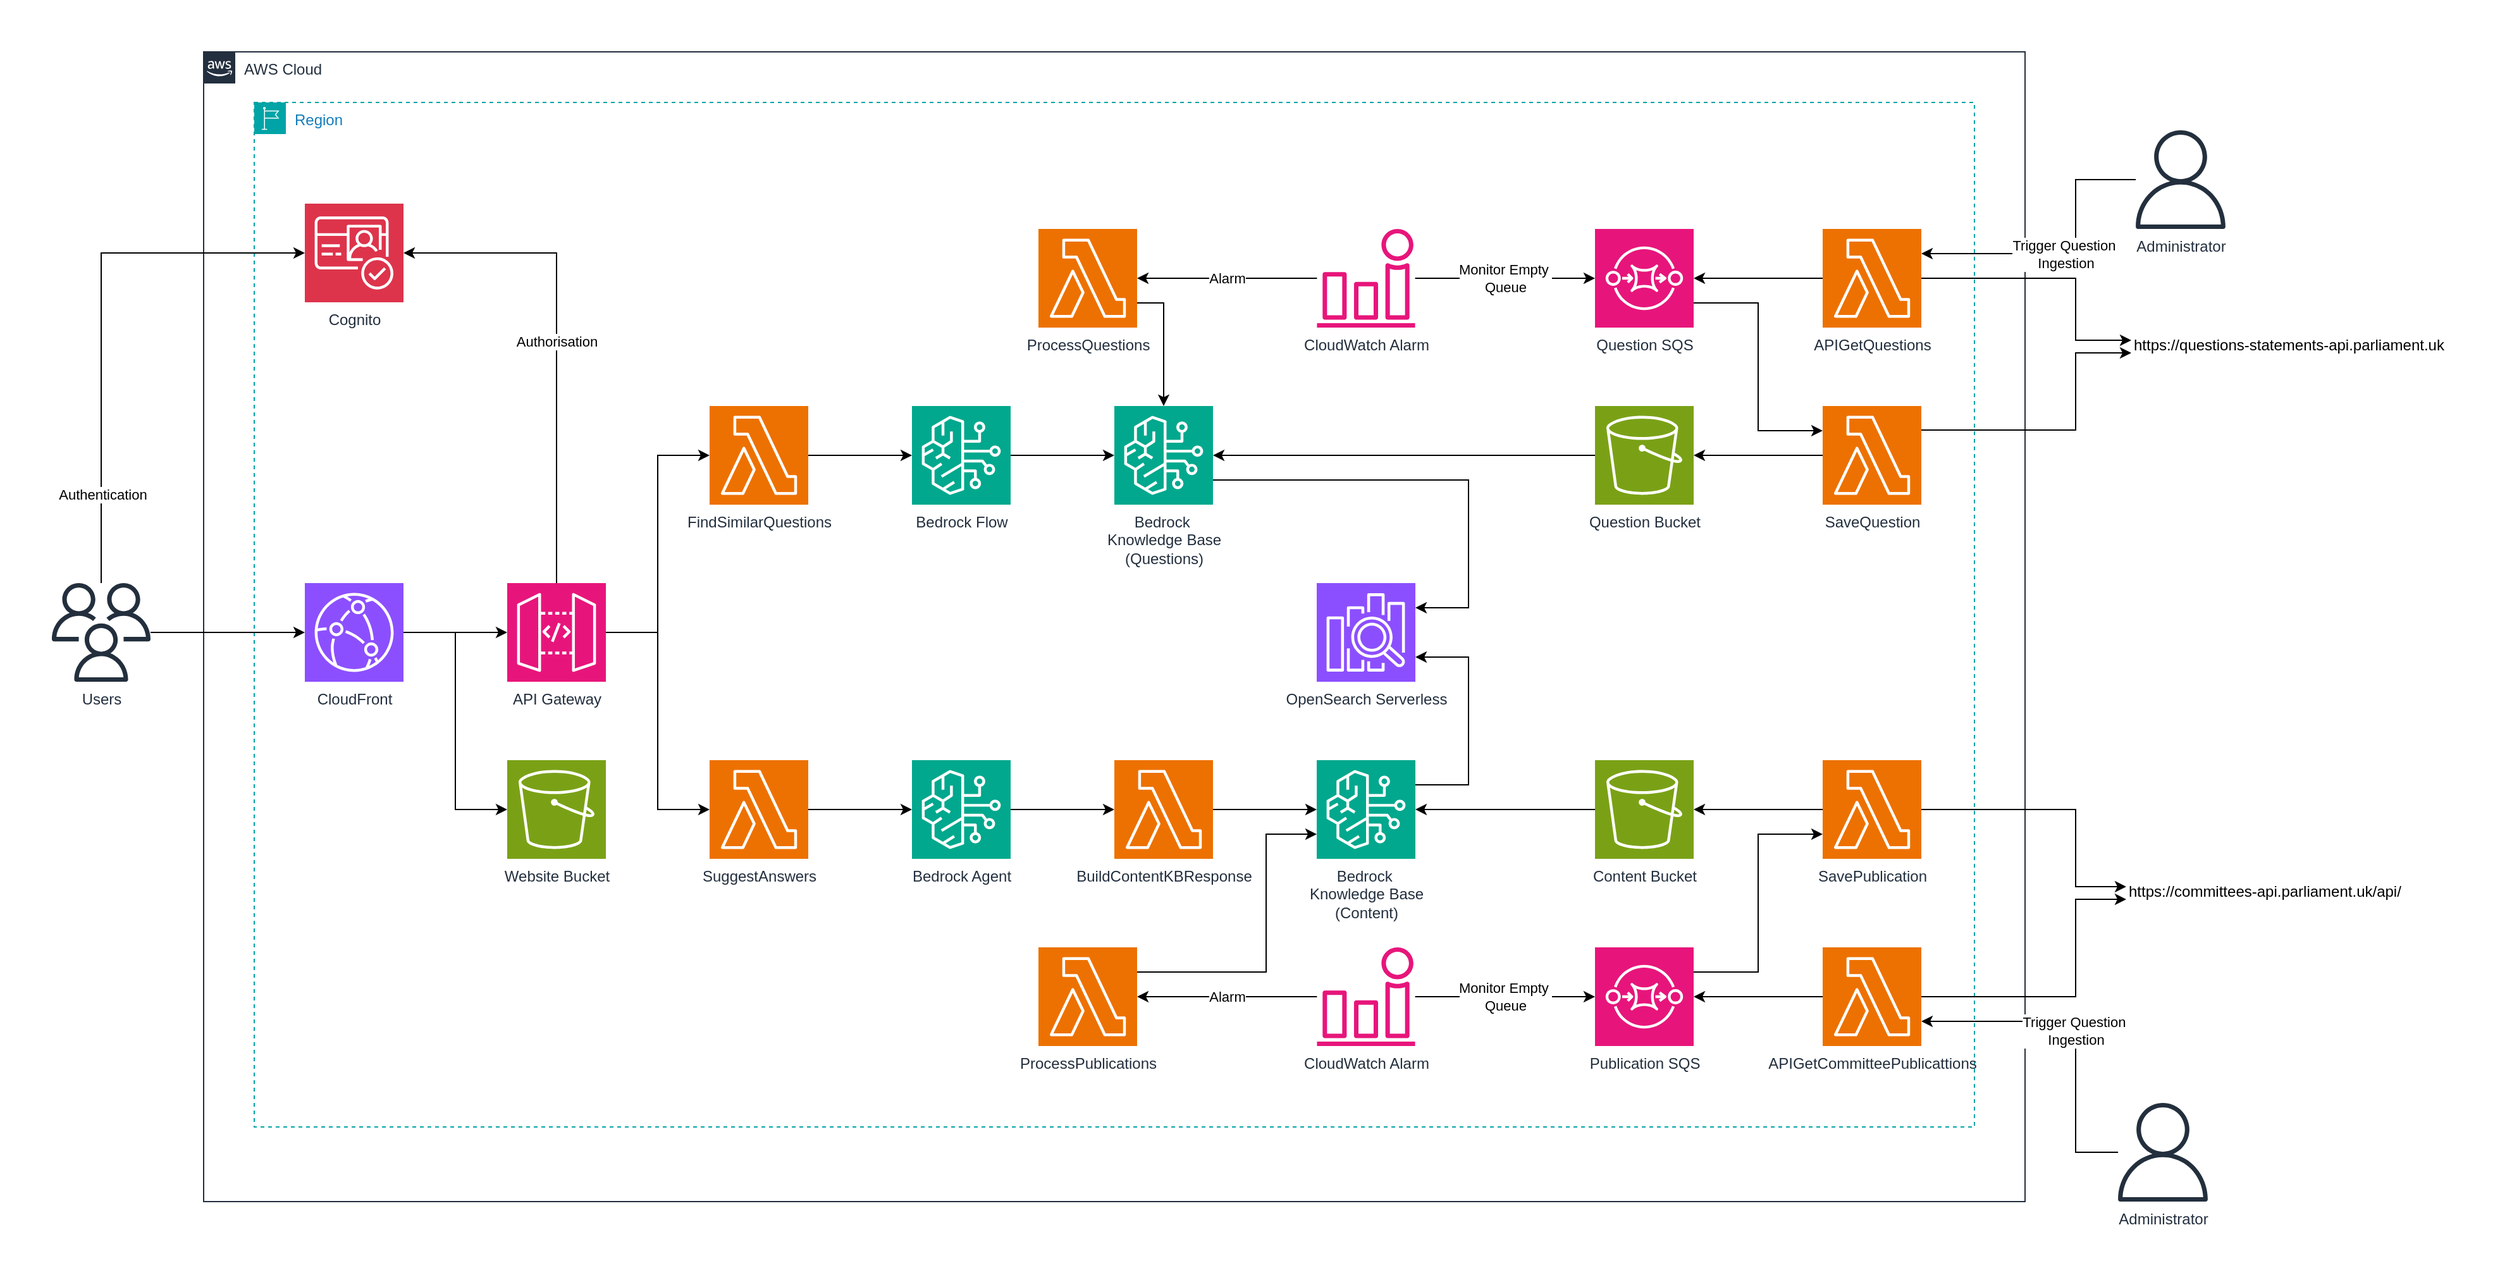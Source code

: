 <mxfile version="26.2.2">
  <diagram name="Page-1" id="_xROJQIfgZLaUswE0-Fw">
    <mxGraphModel dx="2125" dy="781" grid="1" gridSize="10" guides="1" tooltips="1" connect="1" arrows="1" fold="1" page="1" pageScale="1" pageWidth="827" pageHeight="1169" math="0" shadow="0">
      <root>
        <mxCell id="0" />
        <mxCell id="1" parent="0" />
        <mxCell id="_i8ai7qzkeV8G--CjfGr-1" value="AWS Cloud" style="points=[[0,0],[0.25,0],[0.5,0],[0.75,0],[1,0],[1,0.25],[1,0.5],[1,0.75],[1,1],[0.75,1],[0.5,1],[0.25,1],[0,1],[0,0.75],[0,0.5],[0,0.25]];outlineConnect=0;gradientColor=none;html=1;whiteSpace=wrap;fontSize=12;fontStyle=0;container=1;pointerEvents=0;collapsible=0;recursiveResize=0;shape=mxgraph.aws4.group;grIcon=mxgraph.aws4.group_aws_cloud_alt;strokeColor=#232F3E;fillColor=none;verticalAlign=top;align=left;spacingLeft=30;fontColor=#232F3E;dashed=0;" parent="1" vertex="1">
          <mxGeometry x="-200" y="80" width="1440" height="909" as="geometry" />
        </mxCell>
        <mxCell id="_i8ai7qzkeV8G--CjfGr-2" value="Region" style="points=[[0,0],[0.25,0],[0.5,0],[0.75,0],[1,0],[1,0.25],[1,0.5],[1,0.75],[1,1],[0.75,1],[0.5,1],[0.25,1],[0,1],[0,0.75],[0,0.5],[0,0.25]];outlineConnect=0;gradientColor=none;html=1;whiteSpace=wrap;fontSize=12;fontStyle=0;container=1;pointerEvents=0;collapsible=0;recursiveResize=0;shape=mxgraph.aws4.group;grIcon=mxgraph.aws4.group_region;strokeColor=#00A4A6;fillColor=none;verticalAlign=top;align=left;spacingLeft=30;fontColor=#147EBA;dashed=1;" parent="_i8ai7qzkeV8G--CjfGr-1" vertex="1">
          <mxGeometry x="40" y="40" width="1360" height="810" as="geometry" />
        </mxCell>
        <mxCell id="_i8ai7qzkeV8G--CjfGr-4" value="Website Bucket" style="sketch=0;points=[[0,0,0],[0.25,0,0],[0.5,0,0],[0.75,0,0],[1,0,0],[0,1,0],[0.25,1,0],[0.5,1,0],[0.75,1,0],[1,1,0],[0,0.25,0],[0,0.5,0],[0,0.75,0],[1,0.25,0],[1,0.5,0],[1,0.75,0]];outlineConnect=0;fontColor=#232F3E;fillColor=#7AA116;strokeColor=#ffffff;dashed=0;verticalLabelPosition=bottom;verticalAlign=top;align=center;html=1;fontSize=12;fontStyle=0;aspect=fixed;shape=mxgraph.aws4.resourceIcon;resIcon=mxgraph.aws4.s3;" parent="_i8ai7qzkeV8G--CjfGr-2" vertex="1">
          <mxGeometry x="200" y="520" width="78" height="78" as="geometry" />
        </mxCell>
        <mxCell id="_i8ai7qzkeV8G--CjfGr-6" style="edgeStyle=orthogonalEdgeStyle;rounded=0;orthogonalLoop=1;jettySize=auto;html=1;entryX=0;entryY=0.5;entryDx=0;entryDy=0;entryPerimeter=0;" parent="_i8ai7qzkeV8G--CjfGr-2" source="_i8ai7qzkeV8G--CjfGr-5" target="_i8ai7qzkeV8G--CjfGr-4" edge="1">
          <mxGeometry relative="1" as="geometry" />
        </mxCell>
        <mxCell id="_i8ai7qzkeV8G--CjfGr-5" value="CloudFront" style="sketch=0;points=[[0,0,0],[0.25,0,0],[0.5,0,0],[0.75,0,0],[1,0,0],[0,1,0],[0.25,1,0],[0.5,1,0],[0.75,1,0],[1,1,0],[0,0.25,0],[0,0.5,0],[0,0.75,0],[1,0.25,0],[1,0.5,0],[1,0.75,0]];outlineConnect=0;fontColor=#232F3E;fillColor=#8C4FFF;strokeColor=#ffffff;dashed=0;verticalLabelPosition=bottom;verticalAlign=top;align=center;html=1;fontSize=12;fontStyle=0;aspect=fixed;shape=mxgraph.aws4.resourceIcon;resIcon=mxgraph.aws4.cloudfront;" parent="_i8ai7qzkeV8G--CjfGr-2" vertex="1">
          <mxGeometry x="40" y="380" width="78" height="78" as="geometry" />
        </mxCell>
        <mxCell id="w-Ny6UPiBa1Lr37-rnjy-10" style="edgeStyle=orthogonalEdgeStyle;rounded=0;orthogonalLoop=1;jettySize=auto;html=1;entryX=0;entryY=0.5;entryDx=0;entryDy=0;entryPerimeter=0;" parent="_i8ai7qzkeV8G--CjfGr-2" source="_i8ai7qzkeV8G--CjfGr-7" target="w-Ny6UPiBa1Lr37-rnjy-8" edge="1">
          <mxGeometry relative="1" as="geometry" />
        </mxCell>
        <mxCell id="_i8ai7qzkeV8G--CjfGr-7" value="API Gateway&lt;div&gt;&lt;br&gt;&lt;/div&gt;" style="sketch=0;points=[[0,0,0],[0.25,0,0],[0.5,0,0],[0.75,0,0],[1,0,0],[0,1,0],[0.25,1,0],[0.5,1,0],[0.75,1,0],[1,1,0],[0,0.25,0],[0,0.5,0],[0,0.75,0],[1,0.25,0],[1,0.5,0],[1,0.75,0]];outlineConnect=0;fontColor=#232F3E;fillColor=#E7157B;strokeColor=#ffffff;dashed=0;verticalLabelPosition=bottom;verticalAlign=top;align=center;html=1;fontSize=12;fontStyle=0;aspect=fixed;shape=mxgraph.aws4.resourceIcon;resIcon=mxgraph.aws4.api_gateway;" parent="_i8ai7qzkeV8G--CjfGr-2" vertex="1">
          <mxGeometry x="200" y="380" width="78" height="78" as="geometry" />
        </mxCell>
        <mxCell id="_i8ai7qzkeV8G--CjfGr-8" style="edgeStyle=orthogonalEdgeStyle;rounded=0;orthogonalLoop=1;jettySize=auto;html=1;entryX=0;entryY=0.5;entryDx=0;entryDy=0;entryPerimeter=0;" parent="_i8ai7qzkeV8G--CjfGr-2" source="_i8ai7qzkeV8G--CjfGr-5" target="_i8ai7qzkeV8G--CjfGr-7" edge="1">
          <mxGeometry relative="1" as="geometry" />
        </mxCell>
        <mxCell id="w-Ny6UPiBa1Lr37-rnjy-8" value="FindSimilarQuestions" style="sketch=0;points=[[0,0,0],[0.25,0,0],[0.5,0,0],[0.75,0,0],[1,0,0],[0,1,0],[0.25,1,0],[0.5,1,0],[0.75,1,0],[1,1,0],[0,0.25,0],[0,0.5,0],[0,0.75,0],[1,0.25,0],[1,0.5,0],[1,0.75,0]];outlineConnect=0;fontColor=#232F3E;fillColor=#ED7100;strokeColor=#ffffff;dashed=0;verticalLabelPosition=bottom;verticalAlign=top;align=center;html=1;fontSize=12;fontStyle=0;aspect=fixed;shape=mxgraph.aws4.resourceIcon;resIcon=mxgraph.aws4.lambda;" parent="_i8ai7qzkeV8G--CjfGr-2" vertex="1">
          <mxGeometry x="360" y="240" width="78" height="78" as="geometry" />
        </mxCell>
        <mxCell id="w-Ny6UPiBa1Lr37-rnjy-16" value="Authorisation" style="edgeStyle=orthogonalEdgeStyle;rounded=0;orthogonalLoop=1;jettySize=auto;html=1;exitX=0.5;exitY=0;exitDx=0;exitDy=0;exitPerimeter=0;entryX=1;entryY=0.5;entryDx=0;entryDy=0;entryPerimeter=0;" parent="_i8ai7qzkeV8G--CjfGr-2" source="_i8ai7qzkeV8G--CjfGr-7" target="w-Ny6UPiBa1Lr37-rnjy-15" edge="1">
          <mxGeometry relative="1" as="geometry">
            <mxPoint x="-130" y="20" as="targetPoint" />
          </mxGeometry>
        </mxCell>
        <mxCell id="w-Ny6UPiBa1Lr37-rnjy-15" value="Cognito" style="sketch=0;points=[[0,0,0],[0.25,0,0],[0.5,0,0],[0.75,0,0],[1,0,0],[0,1,0],[0.25,1,0],[0.5,1,0],[0.75,1,0],[1,1,0],[0,0.25,0],[0,0.5,0],[0,0.75,0],[1,0.25,0],[1,0.5,0],[1,0.75,0]];outlineConnect=0;fontColor=#232F3E;fillColor=#DD344C;strokeColor=#ffffff;dashed=0;verticalLabelPosition=bottom;verticalAlign=top;align=center;html=1;fontSize=12;fontStyle=0;aspect=fixed;shape=mxgraph.aws4.resourceIcon;resIcon=mxgraph.aws4.cognito;" parent="_i8ai7qzkeV8G--CjfGr-2" vertex="1">
          <mxGeometry x="40" y="80" width="78" height="78" as="geometry" />
        </mxCell>
        <mxCell id="w-Ny6UPiBa1Lr37-rnjy-24" style="edgeStyle=orthogonalEdgeStyle;rounded=0;orthogonalLoop=1;jettySize=auto;html=1;" parent="_i8ai7qzkeV8G--CjfGr-2" source="w-Ny6UPiBa1Lr37-rnjy-21" target="w-Ny6UPiBa1Lr37-rnjy-23" edge="1">
          <mxGeometry relative="1" as="geometry" />
        </mxCell>
        <mxCell id="w-Ny6UPiBa1Lr37-rnjy-21" value="SuggestAnswers" style="sketch=0;points=[[0,0,0],[0.25,0,0],[0.5,0,0],[0.75,0,0],[1,0,0],[0,1,0],[0.25,1,0],[0.5,1,0],[0.75,1,0],[1,1,0],[0,0.25,0],[0,0.5,0],[0,0.75,0],[1,0.25,0],[1,0.5,0],[1,0.75,0]];outlineConnect=0;fontColor=#232F3E;fillColor=#ED7100;strokeColor=#ffffff;dashed=0;verticalLabelPosition=bottom;verticalAlign=top;align=center;html=1;fontSize=12;fontStyle=0;aspect=fixed;shape=mxgraph.aws4.resourceIcon;resIcon=mxgraph.aws4.lambda;" parent="_i8ai7qzkeV8G--CjfGr-2" vertex="1">
          <mxGeometry x="360" y="520" width="78" height="78" as="geometry" />
        </mxCell>
        <mxCell id="w-Ny6UPiBa1Lr37-rnjy-22" style="edgeStyle=orthogonalEdgeStyle;rounded=0;orthogonalLoop=1;jettySize=auto;html=1;entryX=0;entryY=0.5;entryDx=0;entryDy=0;entryPerimeter=0;" parent="_i8ai7qzkeV8G--CjfGr-2" source="_i8ai7qzkeV8G--CjfGr-7" target="w-Ny6UPiBa1Lr37-rnjy-21" edge="1">
          <mxGeometry relative="1" as="geometry" />
        </mxCell>
        <mxCell id="pzRdy-JxnTobdktjhAvn-8" style="edgeStyle=orthogonalEdgeStyle;rounded=0;orthogonalLoop=1;jettySize=auto;html=1;" edge="1" parent="_i8ai7qzkeV8G--CjfGr-2" source="w-Ny6UPiBa1Lr37-rnjy-23" target="pzRdy-JxnTobdktjhAvn-7">
          <mxGeometry relative="1" as="geometry" />
        </mxCell>
        <mxCell id="w-Ny6UPiBa1Lr37-rnjy-23" value="Bedrock Agent" style="sketch=0;points=[[0,0,0],[0.25,0,0],[0.5,0,0],[0.75,0,0],[1,0,0],[0,1,0],[0.25,1,0],[0.5,1,0],[0.75,1,0],[1,1,0],[0,0.25,0],[0,0.5,0],[0,0.75,0],[1,0.25,0],[1,0.5,0],[1,0.75,0]];outlineConnect=0;fontColor=#232F3E;fillColor=#01A88D;strokeColor=#ffffff;dashed=0;verticalLabelPosition=bottom;verticalAlign=top;align=center;html=1;fontSize=12;fontStyle=0;aspect=fixed;shape=mxgraph.aws4.resourceIcon;resIcon=mxgraph.aws4.bedrock;" parent="_i8ai7qzkeV8G--CjfGr-2" vertex="1">
          <mxGeometry x="520" y="520" width="78" height="78" as="geometry" />
        </mxCell>
        <mxCell id="lTlAQJw8zqzRKPe6zI3r-2" style="edgeStyle=orthogonalEdgeStyle;rounded=0;orthogonalLoop=1;jettySize=auto;html=1;" parent="_i8ai7qzkeV8G--CjfGr-2" source="w-Ny6UPiBa1Lr37-rnjy-8" target="pzRdy-JxnTobdktjhAvn-3" edge="1">
          <mxGeometry relative="1" as="geometry">
            <mxPoint x="520" y="259.5" as="targetPoint" />
          </mxGeometry>
        </mxCell>
        <mxCell id="pzRdy-JxnTobdktjhAvn-1" value="OpenSearch Serverless" style="sketch=0;points=[[0,0,0],[0.25,0,0],[0.5,0,0],[0.75,0,0],[1,0,0],[0,1,0],[0.25,1,0],[0.5,1,0],[0.75,1,0],[1,1,0],[0,0.25,0],[0,0.5,0],[0,0.75,0],[1,0.25,0],[1,0.5,0],[1,0.75,0]];outlineConnect=0;fontColor=#232F3E;fillColor=#8C4FFF;strokeColor=#ffffff;dashed=0;verticalLabelPosition=bottom;verticalAlign=top;align=center;html=1;fontSize=12;fontStyle=0;aspect=fixed;shape=mxgraph.aws4.resourceIcon;resIcon=mxgraph.aws4.elasticsearch_service;" vertex="1" parent="_i8ai7qzkeV8G--CjfGr-2">
          <mxGeometry x="840" y="380" width="78" height="78" as="geometry" />
        </mxCell>
        <mxCell id="pzRdy-JxnTobdktjhAvn-5" style="edgeStyle=orthogonalEdgeStyle;rounded=0;orthogonalLoop=1;jettySize=auto;html=1;" edge="1" parent="_i8ai7qzkeV8G--CjfGr-2" source="pzRdy-JxnTobdktjhAvn-3" target="pzRdy-JxnTobdktjhAvn-4">
          <mxGeometry relative="1" as="geometry" />
        </mxCell>
        <mxCell id="pzRdy-JxnTobdktjhAvn-3" value="Bedrock Flow" style="sketch=0;points=[[0,0,0],[0.25,0,0],[0.5,0,0],[0.75,0,0],[1,0,0],[0,1,0],[0.25,1,0],[0.5,1,0],[0.75,1,0],[1,1,0],[0,0.25,0],[0,0.5,0],[0,0.75,0],[1,0.25,0],[1,0.5,0],[1,0.75,0]];outlineConnect=0;fontColor=#232F3E;fillColor=#01A88D;strokeColor=#ffffff;dashed=0;verticalLabelPosition=bottom;verticalAlign=top;align=center;html=1;fontSize=12;fontStyle=0;aspect=fixed;shape=mxgraph.aws4.resourceIcon;resIcon=mxgraph.aws4.bedrock;" vertex="1" parent="_i8ai7qzkeV8G--CjfGr-2">
          <mxGeometry x="520" y="240" width="78" height="78" as="geometry" />
        </mxCell>
        <mxCell id="pzRdy-JxnTobdktjhAvn-6" style="edgeStyle=orthogonalEdgeStyle;rounded=0;orthogonalLoop=1;jettySize=auto;html=1;exitX=1;exitY=0.75;exitDx=0;exitDy=0;exitPerimeter=0;entryX=1;entryY=0.25;entryDx=0;entryDy=0;entryPerimeter=0;" edge="1" parent="_i8ai7qzkeV8G--CjfGr-2" source="pzRdy-JxnTobdktjhAvn-4" target="pzRdy-JxnTobdktjhAvn-1">
          <mxGeometry relative="1" as="geometry">
            <Array as="points">
              <mxPoint x="960" y="299" />
              <mxPoint x="960" y="400" />
            </Array>
          </mxGeometry>
        </mxCell>
        <mxCell id="pzRdy-JxnTobdktjhAvn-4" value="Bedrock&amp;nbsp;&lt;div&gt;Knowledge&amp;nbsp;&lt;span style=&quot;background-color: transparent; color: light-dark(rgb(35, 47, 62), rgb(189, 199, 212));&quot;&gt;Base&lt;/span&gt;&lt;/div&gt;&lt;div&gt;&lt;span style=&quot;background-color: transparent; color: light-dark(rgb(35, 47, 62), rgb(189, 199, 212));&quot;&gt;(Questions)&lt;/span&gt;&lt;/div&gt;" style="sketch=0;points=[[0,0,0],[0.25,0,0],[0.5,0,0],[0.75,0,0],[1,0,0],[0,1,0],[0.25,1,0],[0.5,1,0],[0.75,1,0],[1,1,0],[0,0.25,0],[0,0.5,0],[0,0.75,0],[1,0.25,0],[1,0.5,0],[1,0.75,0]];outlineConnect=0;fontColor=#232F3E;fillColor=#01A88D;strokeColor=#ffffff;dashed=0;verticalLabelPosition=bottom;verticalAlign=top;align=center;html=1;fontSize=12;fontStyle=0;aspect=fixed;shape=mxgraph.aws4.resourceIcon;resIcon=mxgraph.aws4.bedrock;" vertex="1" parent="_i8ai7qzkeV8G--CjfGr-2">
          <mxGeometry x="680" y="240" width="78" height="78" as="geometry" />
        </mxCell>
        <mxCell id="pzRdy-JxnTobdktjhAvn-12" style="edgeStyle=orthogonalEdgeStyle;rounded=0;orthogonalLoop=1;jettySize=auto;html=1;" edge="1" parent="_i8ai7qzkeV8G--CjfGr-2" source="pzRdy-JxnTobdktjhAvn-7" target="pzRdy-JxnTobdktjhAvn-10">
          <mxGeometry relative="1" as="geometry" />
        </mxCell>
        <mxCell id="pzRdy-JxnTobdktjhAvn-7" value="BuildContentKBResponse" style="sketch=0;points=[[0,0,0],[0.25,0,0],[0.5,0,0],[0.75,0,0],[1,0,0],[0,1,0],[0.25,1,0],[0.5,1,0],[0.75,1,0],[1,1,0],[0,0.25,0],[0,0.5,0],[0,0.75,0],[1,0.25,0],[1,0.5,0],[1,0.75,0]];outlineConnect=0;fontColor=#232F3E;fillColor=#ED7100;strokeColor=#ffffff;dashed=0;verticalLabelPosition=bottom;verticalAlign=top;align=center;html=1;fontSize=12;fontStyle=0;aspect=fixed;shape=mxgraph.aws4.resourceIcon;resIcon=mxgraph.aws4.lambda;" vertex="1" parent="_i8ai7qzkeV8G--CjfGr-2">
          <mxGeometry x="680" y="520" width="78" height="78" as="geometry" />
        </mxCell>
        <mxCell id="pzRdy-JxnTobdktjhAvn-10" value="Bedrock&amp;nbsp;&lt;div&gt;Knowledge&amp;nbsp;&lt;span style=&quot;background-color: transparent; color: light-dark(rgb(35, 47, 62), rgb(189, 199, 212));&quot;&gt;Base&lt;/span&gt;&lt;/div&gt;&lt;div&gt;&lt;span style=&quot;background-color: transparent; color: light-dark(rgb(35, 47, 62), rgb(189, 199, 212));&quot;&gt;(Content)&lt;/span&gt;&lt;/div&gt;" style="sketch=0;points=[[0,0,0],[0.25,0,0],[0.5,0,0],[0.75,0,0],[1,0,0],[0,1,0],[0.25,1,0],[0.5,1,0],[0.75,1,0],[1,1,0],[0,0.25,0],[0,0.5,0],[0,0.75,0],[1,0.25,0],[1,0.5,0],[1,0.75,0]];outlineConnect=0;fontColor=#232F3E;fillColor=#01A88D;strokeColor=#ffffff;dashed=0;verticalLabelPosition=bottom;verticalAlign=top;align=center;html=1;fontSize=12;fontStyle=0;aspect=fixed;shape=mxgraph.aws4.resourceIcon;resIcon=mxgraph.aws4.bedrock;" vertex="1" parent="_i8ai7qzkeV8G--CjfGr-2">
          <mxGeometry x="840" y="520" width="78" height="78" as="geometry" />
        </mxCell>
        <mxCell id="pzRdy-JxnTobdktjhAvn-11" style="edgeStyle=orthogonalEdgeStyle;rounded=0;orthogonalLoop=1;jettySize=auto;html=1;entryX=1;entryY=0.75;entryDx=0;entryDy=0;entryPerimeter=0;exitX=1;exitY=0.25;exitDx=0;exitDy=0;exitPerimeter=0;" edge="1" parent="_i8ai7qzkeV8G--CjfGr-2" source="pzRdy-JxnTobdktjhAvn-10" target="pzRdy-JxnTobdktjhAvn-1">
          <mxGeometry relative="1" as="geometry">
            <Array as="points">
              <mxPoint x="960" y="540" />
              <mxPoint x="960" y="439" />
            </Array>
          </mxGeometry>
        </mxCell>
        <mxCell id="pzRdy-JxnTobdktjhAvn-21" value="Alarm" style="edgeStyle=orthogonalEdgeStyle;rounded=0;orthogonalLoop=1;jettySize=auto;html=1;" edge="1" parent="_i8ai7qzkeV8G--CjfGr-2" source="pzRdy-JxnTobdktjhAvn-19" target="pzRdy-JxnTobdktjhAvn-22">
          <mxGeometry relative="1" as="geometry" />
        </mxCell>
        <mxCell id="pzRdy-JxnTobdktjhAvn-19" value="CloudWatch Alarm" style="sketch=0;outlineConnect=0;fontColor=#232F3E;gradientColor=none;fillColor=#E7157B;strokeColor=none;dashed=0;verticalLabelPosition=bottom;verticalAlign=top;align=center;html=1;fontSize=12;fontStyle=0;aspect=fixed;pointerEvents=1;shape=mxgraph.aws4.alarm;" vertex="1" parent="_i8ai7qzkeV8G--CjfGr-2">
          <mxGeometry x="840" y="100" width="78" height="78" as="geometry" />
        </mxCell>
        <mxCell id="pzRdy-JxnTobdktjhAvn-23" style="edgeStyle=orthogonalEdgeStyle;rounded=0;orthogonalLoop=1;jettySize=auto;html=1;exitX=1;exitY=0.75;exitDx=0;exitDy=0;exitPerimeter=0;" edge="1" parent="_i8ai7qzkeV8G--CjfGr-2" source="pzRdy-JxnTobdktjhAvn-22" target="pzRdy-JxnTobdktjhAvn-4">
          <mxGeometry relative="1" as="geometry" />
        </mxCell>
        <mxCell id="pzRdy-JxnTobdktjhAvn-22" value="ProcessQuestions" style="sketch=0;points=[[0,0,0],[0.25,0,0],[0.5,0,0],[0.75,0,0],[1,0,0],[0,1,0],[0.25,1,0],[0.5,1,0],[0.75,1,0],[1,1,0],[0,0.25,0],[0,0.5,0],[0,0.75,0],[1,0.25,0],[1,0.5,0],[1,0.75,0]];outlineConnect=0;fontColor=#232F3E;fillColor=#ED7100;strokeColor=#ffffff;dashed=0;verticalLabelPosition=bottom;verticalAlign=top;align=center;html=1;fontSize=12;fontStyle=0;aspect=fixed;shape=mxgraph.aws4.resourceIcon;resIcon=mxgraph.aws4.lambda;" vertex="1" parent="_i8ai7qzkeV8G--CjfGr-2">
          <mxGeometry x="620" y="100" width="78" height="78" as="geometry" />
        </mxCell>
        <mxCell id="mLyBhIvYwsyspi4xiCMA-2" value="SaveQuestion" style="sketch=0;points=[[0,0,0],[0.25,0,0],[0.5,0,0],[0.75,0,0],[1,0,0],[0,1,0],[0.25,1,0],[0.5,1,0],[0.75,1,0],[1,1,0],[0,0.25,0],[0,0.5,0],[0,0.75,0],[1,0.25,0],[1,0.5,0],[1,0.75,0]];outlineConnect=0;fontColor=#232F3E;fillColor=#ED7100;strokeColor=#ffffff;dashed=0;verticalLabelPosition=bottom;verticalAlign=top;align=center;html=1;fontSize=12;fontStyle=0;aspect=fixed;shape=mxgraph.aws4.resourceIcon;resIcon=mxgraph.aws4.lambda;" parent="_i8ai7qzkeV8G--CjfGr-2" vertex="1">
          <mxGeometry x="1240" y="240" width="78" height="78" as="geometry" />
        </mxCell>
        <mxCell id="pzRdy-JxnTobdktjhAvn-38" style="edgeStyle=orthogonalEdgeStyle;rounded=0;orthogonalLoop=1;jettySize=auto;html=1;" edge="1" parent="_i8ai7qzkeV8G--CjfGr-2" source="pzRdy-JxnTobdktjhAvn-28" target="pzRdy-JxnTobdktjhAvn-33">
          <mxGeometry relative="1" as="geometry" />
        </mxCell>
        <mxCell id="pzRdy-JxnTobdktjhAvn-28" value="SavePublication" style="sketch=0;points=[[0,0,0],[0.25,0,0],[0.5,0,0],[0.75,0,0],[1,0,0],[0,1,0],[0.25,1,0],[0.5,1,0],[0.75,1,0],[1,1,0],[0,0.25,0],[0,0.5,0],[0,0.75,0],[1,0.25,0],[1,0.5,0],[1,0.75,0]];outlineConnect=0;fontColor=#232F3E;fillColor=#ED7100;strokeColor=#ffffff;dashed=0;verticalLabelPosition=bottom;verticalAlign=top;align=center;html=1;fontSize=12;fontStyle=0;aspect=fixed;shape=mxgraph.aws4.resourceIcon;resIcon=mxgraph.aws4.lambda;" vertex="1" parent="_i8ai7qzkeV8G--CjfGr-2">
          <mxGeometry x="1240" y="520" width="78" height="78" as="geometry" />
        </mxCell>
        <mxCell id="pzRdy-JxnTobdktjhAvn-39" style="edgeStyle=orthogonalEdgeStyle;rounded=0;orthogonalLoop=1;jettySize=auto;html=1;" edge="1" parent="_i8ai7qzkeV8G--CjfGr-2" source="pzRdy-JxnTobdktjhAvn-33" target="pzRdy-JxnTobdktjhAvn-10">
          <mxGeometry relative="1" as="geometry" />
        </mxCell>
        <mxCell id="pzRdy-JxnTobdktjhAvn-33" value="Content Bucket" style="sketch=0;points=[[0,0,0],[0.25,0,0],[0.5,0,0],[0.75,0,0],[1,0,0],[0,1,0],[0.25,1,0],[0.5,1,0],[0.75,1,0],[1,1,0],[0,0.25,0],[0,0.5,0],[0,0.75,0],[1,0.25,0],[1,0.5,0],[1,0.75,0]];outlineConnect=0;fontColor=#232F3E;fillColor=#7AA116;strokeColor=#ffffff;dashed=0;verticalLabelPosition=bottom;verticalAlign=top;align=center;html=1;fontSize=12;fontStyle=0;aspect=fixed;shape=mxgraph.aws4.resourceIcon;resIcon=mxgraph.aws4.s3;" vertex="1" parent="_i8ai7qzkeV8G--CjfGr-2">
          <mxGeometry x="1060" y="520" width="78" height="78" as="geometry" />
        </mxCell>
        <mxCell id="pzRdy-JxnTobdktjhAvn-25" value="Alarm" style="edgeStyle=orthogonalEdgeStyle;rounded=0;orthogonalLoop=1;jettySize=auto;html=1;" edge="1" parent="_i8ai7qzkeV8G--CjfGr-1" source="pzRdy-JxnTobdktjhAvn-26" target="pzRdy-JxnTobdktjhAvn-27">
          <mxGeometry relative="1" as="geometry" />
        </mxCell>
        <mxCell id="pzRdy-JxnTobdktjhAvn-26" value="CloudWatch Alarm" style="sketch=0;outlineConnect=0;fontColor=#232F3E;gradientColor=none;fillColor=#E7157B;strokeColor=none;dashed=0;verticalLabelPosition=bottom;verticalAlign=top;align=center;html=1;fontSize=12;fontStyle=0;aspect=fixed;pointerEvents=1;shape=mxgraph.aws4.alarm;" vertex="1" parent="_i8ai7qzkeV8G--CjfGr-1">
          <mxGeometry x="880" y="708" width="78" height="78" as="geometry" />
        </mxCell>
        <mxCell id="pzRdy-JxnTobdktjhAvn-27" value="ProcessPublications" style="sketch=0;points=[[0,0,0],[0.25,0,0],[0.5,0,0],[0.75,0,0],[1,0,0],[0,1,0],[0.25,1,0],[0.5,1,0],[0.75,1,0],[1,1,0],[0,0.25,0],[0,0.5,0],[0,0.75,0],[1,0.25,0],[1,0.5,0],[1,0.75,0]];outlineConnect=0;fontColor=#232F3E;fillColor=#ED7100;strokeColor=#ffffff;dashed=0;verticalLabelPosition=bottom;verticalAlign=top;align=center;html=1;fontSize=12;fontStyle=0;aspect=fixed;shape=mxgraph.aws4.resourceIcon;resIcon=mxgraph.aws4.lambda;" vertex="1" parent="_i8ai7qzkeV8G--CjfGr-1">
          <mxGeometry x="660" y="708" width="78" height="78" as="geometry" />
        </mxCell>
        <UserObject label="https://committees-api.parliament.uk/api/" link="https://questions-statements-api.parliament.uk" id="pzRdy-JxnTobdktjhAvn-29">
          <mxCell style="text;whiteSpace=wrap;html=1;" vertex="1" parent="_i8ai7qzkeV8G--CjfGr-1">
            <mxGeometry x="1520" y="650" width="280" height="40" as="geometry" />
          </mxCell>
        </UserObject>
        <mxCell id="pzRdy-JxnTobdktjhAvn-30" style="edgeStyle=orthogonalEdgeStyle;rounded=0;orthogonalLoop=1;jettySize=auto;html=1;exitX=1;exitY=0.5;exitDx=0;exitDy=0;exitPerimeter=0;entryX=0;entryY=0.5;entryDx=0;entryDy=0;" edge="1" parent="_i8ai7qzkeV8G--CjfGr-1" source="pzRdy-JxnTobdktjhAvn-32" target="pzRdy-JxnTobdktjhAvn-29">
          <mxGeometry relative="1" as="geometry">
            <Array as="points">
              <mxPoint x="1480" y="747" />
              <mxPoint x="1480" y="670" />
            </Array>
          </mxGeometry>
        </mxCell>
        <mxCell id="pzRdy-JxnTobdktjhAvn-31" style="edgeStyle=orthogonalEdgeStyle;rounded=0;orthogonalLoop=1;jettySize=auto;html=1;" edge="1" parent="_i8ai7qzkeV8G--CjfGr-1" source="pzRdy-JxnTobdktjhAvn-32" target="pzRdy-JxnTobdktjhAvn-34">
          <mxGeometry relative="1" as="geometry" />
        </mxCell>
        <mxCell id="pzRdy-JxnTobdktjhAvn-32" value="APIGetCommitteePublicattions" style="sketch=0;points=[[0,0,0],[0.25,0,0],[0.5,0,0],[0.75,0,0],[1,0,0],[0,1,0],[0.25,1,0],[0.5,1,0],[0.75,1,0],[1,1,0],[0,0.25,0],[0,0.5,0],[0,0.75,0],[1,0.25,0],[1,0.5,0],[1,0.75,0]];outlineConnect=0;fontColor=#232F3E;fillColor=#ED7100;strokeColor=#ffffff;dashed=0;verticalLabelPosition=bottom;verticalAlign=top;align=center;html=1;fontSize=12;fontStyle=0;aspect=fixed;shape=mxgraph.aws4.resourceIcon;resIcon=mxgraph.aws4.lambda;" vertex="1" parent="_i8ai7qzkeV8G--CjfGr-1">
          <mxGeometry x="1280" y="708" width="78" height="78" as="geometry" />
        </mxCell>
        <mxCell id="pzRdy-JxnTobdktjhAvn-42" style="edgeStyle=orthogonalEdgeStyle;rounded=0;orthogonalLoop=1;jettySize=auto;html=1;entryX=0;entryY=0.75;entryDx=0;entryDy=0;entryPerimeter=0;exitX=1;exitY=0.25;exitDx=0;exitDy=0;exitPerimeter=0;" edge="1" parent="_i8ai7qzkeV8G--CjfGr-1" source="pzRdy-JxnTobdktjhAvn-34" target="pzRdy-JxnTobdktjhAvn-28">
          <mxGeometry relative="1" as="geometry" />
        </mxCell>
        <mxCell id="pzRdy-JxnTobdktjhAvn-34" value="Publication SQS" style="sketch=0;points=[[0,0,0],[0.25,0,0],[0.5,0,0],[0.75,0,0],[1,0,0],[0,1,0],[0.25,1,0],[0.5,1,0],[0.75,1,0],[1,1,0],[0,0.25,0],[0,0.5,0],[0,0.75,0],[1,0.25,0],[1,0.5,0],[1,0.75,0]];outlineConnect=0;fontColor=#232F3E;fillColor=#E7157B;strokeColor=#ffffff;dashed=0;verticalLabelPosition=bottom;verticalAlign=top;align=center;html=1;fontSize=12;fontStyle=0;aspect=fixed;shape=mxgraph.aws4.resourceIcon;resIcon=mxgraph.aws4.sqs;" vertex="1" parent="_i8ai7qzkeV8G--CjfGr-1">
          <mxGeometry x="1100" y="708" width="78" height="78" as="geometry" />
        </mxCell>
        <mxCell id="pzRdy-JxnTobdktjhAvn-35" value="Administrator" style="sketch=0;outlineConnect=0;fontColor=#232F3E;gradientColor=none;fillColor=#232F3D;strokeColor=none;dashed=0;verticalLabelPosition=bottom;verticalAlign=top;align=center;html=1;fontSize=12;fontStyle=0;aspect=fixed;pointerEvents=1;shape=mxgraph.aws4.user;" vertex="1" parent="_i8ai7qzkeV8G--CjfGr-1">
          <mxGeometry x="1510" y="831" width="78" height="78" as="geometry" />
        </mxCell>
        <mxCell id="pzRdy-JxnTobdktjhAvn-36" value="Trigger Question&amp;nbsp;&lt;div&gt;Ingestion&lt;/div&gt;" style="edgeStyle=orthogonalEdgeStyle;rounded=0;orthogonalLoop=1;jettySize=auto;html=1;entryX=1;entryY=0.75;entryDx=0;entryDy=0;entryPerimeter=0;" edge="1" parent="_i8ai7qzkeV8G--CjfGr-1" source="pzRdy-JxnTobdktjhAvn-35" target="pzRdy-JxnTobdktjhAvn-32">
          <mxGeometry relative="1" as="geometry">
            <Array as="points">
              <mxPoint x="1480" y="870" />
              <mxPoint x="1480" y="767" />
            </Array>
          </mxGeometry>
        </mxCell>
        <mxCell id="pzRdy-JxnTobdktjhAvn-37" value="Monitor Empty&amp;nbsp;&lt;div&gt;Queue&lt;/div&gt;" style="edgeStyle=orthogonalEdgeStyle;rounded=0;orthogonalLoop=1;jettySize=auto;html=1;" edge="1" parent="_i8ai7qzkeV8G--CjfGr-1" source="pzRdy-JxnTobdktjhAvn-26" target="pzRdy-JxnTobdktjhAvn-34">
          <mxGeometry relative="1" as="geometry" />
        </mxCell>
        <mxCell id="pzRdy-JxnTobdktjhAvn-40" style="edgeStyle=orthogonalEdgeStyle;rounded=0;orthogonalLoop=1;jettySize=auto;html=1;entryX=0;entryY=0.75;entryDx=0;entryDy=0;entryPerimeter=0;exitX=1;exitY=0.25;exitDx=0;exitDy=0;exitPerimeter=0;" edge="1" parent="_i8ai7qzkeV8G--CjfGr-1" source="pzRdy-JxnTobdktjhAvn-27" target="pzRdy-JxnTobdktjhAvn-10">
          <mxGeometry relative="1" as="geometry">
            <Array as="points">
              <mxPoint x="840" y="728" />
              <mxPoint x="840" y="619" />
            </Array>
          </mxGeometry>
        </mxCell>
        <mxCell id="pzRdy-JxnTobdktjhAvn-41" style="edgeStyle=orthogonalEdgeStyle;rounded=0;orthogonalLoop=1;jettySize=auto;html=1;entryX=0;entryY=0.25;entryDx=0;entryDy=0;" edge="1" parent="_i8ai7qzkeV8G--CjfGr-1" source="pzRdy-JxnTobdktjhAvn-28" target="pzRdy-JxnTobdktjhAvn-29">
          <mxGeometry relative="1" as="geometry">
            <Array as="points">
              <mxPoint x="1480" y="599" />
              <mxPoint x="1480" y="660" />
            </Array>
          </mxGeometry>
        </mxCell>
        <mxCell id="w-Ny6UPiBa1Lr37-rnjy-18" style="edgeStyle=orthogonalEdgeStyle;rounded=0;orthogonalLoop=1;jettySize=auto;html=1;" parent="1" source="w-Ny6UPiBa1Lr37-rnjy-17" target="_i8ai7qzkeV8G--CjfGr-5" edge="1">
          <mxGeometry relative="1" as="geometry" />
        </mxCell>
        <mxCell id="w-Ny6UPiBa1Lr37-rnjy-17" value="Users" style="points=[[0,0,0],[0.25,0,0],[0.5,0,0],[0.75,0,0],[1,0,0],[0,1,0],[0.25,1,0],[0.5,1,0],[0.75,1,0],[1,1,0],[0,0.25,0],[0,0.5,0],[0,0.75,0],[1,0.25,0],[1,0.5,0],[1,0.75,0]];sketch=0;outlineConnect=0;fontColor=#232F3E;gradientColor=none;fillColor=#232F3D;strokeColor=none;dashed=0;verticalLabelPosition=bottom;verticalAlign=top;align=center;html=1;fontSize=12;fontStyle=0;aspect=fixed;pointerEvents=1;shape=mxgraph.aws4.users;" parent="1" vertex="1">
          <mxGeometry x="-320" y="500" width="78" height="78" as="geometry" />
        </mxCell>
        <mxCell id="w-Ny6UPiBa1Lr37-rnjy-19" value="Authentication" style="edgeStyle=orthogonalEdgeStyle;rounded=0;orthogonalLoop=1;jettySize=auto;html=1;entryX=0;entryY=0.5;entryDx=0;entryDy=0;entryPerimeter=0;exitX=0.5;exitY=0;exitDx=0;exitDy=0;exitPerimeter=0;" parent="1" source="w-Ny6UPiBa1Lr37-rnjy-17" target="w-Ny6UPiBa1Lr37-rnjy-15" edge="1">
          <mxGeometry x="-0.668" y="-1" relative="1" as="geometry">
            <mxPoint as="offset" />
          </mxGeometry>
        </mxCell>
        <UserObject label="https://questions-statements-api.parliament.uk" link="https://questions-statements-api.parliament.uk" id="pzRdy-JxnTobdktjhAvn-2">
          <mxCell style="text;whiteSpace=wrap;html=1;" vertex="1" parent="1">
            <mxGeometry x="1324" y="298" width="280" height="40" as="geometry" />
          </mxCell>
        </UserObject>
        <mxCell id="pzRdy-JxnTobdktjhAvn-15" style="edgeStyle=orthogonalEdgeStyle;rounded=0;orthogonalLoop=1;jettySize=auto;html=1;exitX=1;exitY=0.5;exitDx=0;exitDy=0;exitPerimeter=0;entryX=0;entryY=0.25;entryDx=0;entryDy=0;" edge="1" parent="1" source="_i8ai7qzkeV8G--CjfGr-3" target="pzRdy-JxnTobdktjhAvn-2">
          <mxGeometry relative="1" as="geometry">
            <Array as="points">
              <mxPoint x="1280" y="259" />
              <mxPoint x="1280" y="308" />
            </Array>
          </mxGeometry>
        </mxCell>
        <mxCell id="pzRdy-JxnTobdktjhAvn-16" style="edgeStyle=orthogonalEdgeStyle;rounded=0;orthogonalLoop=1;jettySize=auto;html=1;" edge="1" parent="1" source="_i8ai7qzkeV8G--CjfGr-3" target="mLyBhIvYwsyspi4xiCMA-1">
          <mxGeometry relative="1" as="geometry" />
        </mxCell>
        <mxCell id="_i8ai7qzkeV8G--CjfGr-3" value="APIGetQuestions" style="sketch=0;points=[[0,0,0],[0.25,0,0],[0.5,0,0],[0.75,0,0],[1,0,0],[0,1,0],[0.25,1,0],[0.5,1,0],[0.75,1,0],[1,1,0],[0,0.25,0],[0,0.5,0],[0,0.75,0],[1,0.25,0],[1,0.5,0],[1,0.75,0]];outlineConnect=0;fontColor=#232F3E;fillColor=#ED7100;strokeColor=#ffffff;dashed=0;verticalLabelPosition=bottom;verticalAlign=top;align=center;html=1;fontSize=12;fontStyle=0;aspect=fixed;shape=mxgraph.aws4.resourceIcon;resIcon=mxgraph.aws4.lambda;" parent="1" vertex="1">
          <mxGeometry x="1080" y="220" width="78" height="78" as="geometry" />
        </mxCell>
        <mxCell id="pzRdy-JxnTobdktjhAvn-24" style="edgeStyle=orthogonalEdgeStyle;rounded=0;orthogonalLoop=1;jettySize=auto;html=1;" edge="1" parent="1" source="w-Ny6UPiBa1Lr37-rnjy-29" target="pzRdy-JxnTobdktjhAvn-4">
          <mxGeometry relative="1" as="geometry" />
        </mxCell>
        <mxCell id="w-Ny6UPiBa1Lr37-rnjy-29" value="Question Bucket" style="sketch=0;points=[[0,0,0],[0.25,0,0],[0.5,0,0],[0.75,0,0],[1,0,0],[0,1,0],[0.25,1,0],[0.5,1,0],[0.75,1,0],[1,1,0],[0,0.25,0],[0,0.5,0],[0,0.75,0],[1,0.25,0],[1,0.5,0],[1,0.75,0]];outlineConnect=0;fontColor=#232F3E;fillColor=#7AA116;strokeColor=#ffffff;dashed=0;verticalLabelPosition=bottom;verticalAlign=top;align=center;html=1;fontSize=12;fontStyle=0;aspect=fixed;shape=mxgraph.aws4.resourceIcon;resIcon=mxgraph.aws4.s3;" parent="1" vertex="1">
          <mxGeometry x="900" y="360" width="78" height="78" as="geometry" />
        </mxCell>
        <mxCell id="mLyBhIvYwsyspi4xiCMA-1" value="Question SQS" style="sketch=0;points=[[0,0,0],[0.25,0,0],[0.5,0,0],[0.75,0,0],[1,0,0],[0,1,0],[0.25,1,0],[0.5,1,0],[0.75,1,0],[1,1,0],[0,0.25,0],[0,0.5,0],[0,0.75,0],[1,0.25,0],[1,0.5,0],[1,0.75,0]];outlineConnect=0;fontColor=#232F3E;fillColor=#E7157B;strokeColor=#ffffff;dashed=0;verticalLabelPosition=bottom;verticalAlign=top;align=center;html=1;fontSize=12;fontStyle=0;aspect=fixed;shape=mxgraph.aws4.resourceIcon;resIcon=mxgraph.aws4.sqs;" parent="1" vertex="1">
          <mxGeometry x="900" y="220" width="78" height="78" as="geometry" />
        </mxCell>
        <mxCell id="mLyBhIvYwsyspi4xiCMA-4" style="edgeStyle=orthogonalEdgeStyle;rounded=0;orthogonalLoop=1;jettySize=auto;html=1;" parent="1" source="mLyBhIvYwsyspi4xiCMA-2" target="w-Ny6UPiBa1Lr37-rnjy-29" edge="1">
          <mxGeometry relative="1" as="geometry" />
        </mxCell>
        <mxCell id="pzRdy-JxnTobdktjhAvn-18" style="edgeStyle=orthogonalEdgeStyle;rounded=0;orthogonalLoop=1;jettySize=auto;html=1;entryX=0;entryY=0.5;entryDx=0;entryDy=0;" edge="1" parent="1" source="mLyBhIvYwsyspi4xiCMA-2" target="pzRdy-JxnTobdktjhAvn-2">
          <mxGeometry relative="1" as="geometry">
            <Array as="points">
              <mxPoint x="1280" y="379" />
              <mxPoint x="1280" y="318" />
            </Array>
          </mxGeometry>
        </mxCell>
        <mxCell id="mLyBhIvYwsyspi4xiCMA-5" style="edgeStyle=orthogonalEdgeStyle;rounded=0;orthogonalLoop=1;jettySize=auto;html=1;exitX=1;exitY=0.75;exitDx=0;exitDy=0;exitPerimeter=0;entryX=0;entryY=0.25;entryDx=0;entryDy=0;entryPerimeter=0;" parent="1" source="mLyBhIvYwsyspi4xiCMA-1" target="mLyBhIvYwsyspi4xiCMA-2" edge="1">
          <mxGeometry relative="1" as="geometry" />
        </mxCell>
        <mxCell id="pzRdy-JxnTobdktjhAvn-13" value="Administrator" style="sketch=0;outlineConnect=0;fontColor=#232F3E;gradientColor=none;fillColor=#232F3D;strokeColor=none;dashed=0;verticalLabelPosition=bottom;verticalAlign=top;align=center;html=1;fontSize=12;fontStyle=0;aspect=fixed;pointerEvents=1;shape=mxgraph.aws4.user;" vertex="1" parent="1">
          <mxGeometry x="1324" y="142" width="78" height="78" as="geometry" />
        </mxCell>
        <mxCell id="pzRdy-JxnTobdktjhAvn-14" value="Trigger Question&amp;nbsp;&lt;div&gt;Ingestion&lt;/div&gt;" style="edgeStyle=orthogonalEdgeStyle;rounded=0;orthogonalLoop=1;jettySize=auto;html=1;entryX=1;entryY=0.25;entryDx=0;entryDy=0;entryPerimeter=0;" edge="1" parent="1" source="pzRdy-JxnTobdktjhAvn-13" target="_i8ai7qzkeV8G--CjfGr-3">
          <mxGeometry relative="1" as="geometry">
            <Array as="points">
              <mxPoint x="1280" y="181" />
              <mxPoint x="1280" y="240" />
            </Array>
          </mxGeometry>
        </mxCell>
        <mxCell id="pzRdy-JxnTobdktjhAvn-20" value="Monitor Empty&amp;nbsp;&lt;div&gt;Queue&lt;/div&gt;" style="edgeStyle=orthogonalEdgeStyle;rounded=0;orthogonalLoop=1;jettySize=auto;html=1;" edge="1" parent="1" source="pzRdy-JxnTobdktjhAvn-19" target="mLyBhIvYwsyspi4xiCMA-1">
          <mxGeometry relative="1" as="geometry" />
        </mxCell>
        <mxCell id="pzRdy-JxnTobdktjhAvn-44" value="" style="whiteSpace=wrap;html=1;strokeColor=#FFFFFF;" vertex="1" parent="1">
          <mxGeometry x="240" y="40" width="10" height="10" as="geometry" />
        </mxCell>
        <mxCell id="pzRdy-JxnTobdktjhAvn-46" value="" style="whiteSpace=wrap;html=1;strokeColor=#FFFFFF;" vertex="1" parent="1">
          <mxGeometry x="-360" y="534" width="10" height="10" as="geometry" />
        </mxCell>
        <mxCell id="pzRdy-JxnTobdktjhAvn-48" value="" style="whiteSpace=wrap;html=1;strokeColor=#FFFFFF;" vertex="1" parent="1">
          <mxGeometry x="1604" y="254" width="10" height="10" as="geometry" />
        </mxCell>
        <mxCell id="pzRdy-JxnTobdktjhAvn-49" value="" style="whiteSpace=wrap;html=1;strokeColor=#FFFFFF;" vertex="1" parent="1">
          <mxGeometry x="934" y="1030" width="10" height="10" as="geometry" />
        </mxCell>
      </root>
    </mxGraphModel>
  </diagram>
</mxfile>
